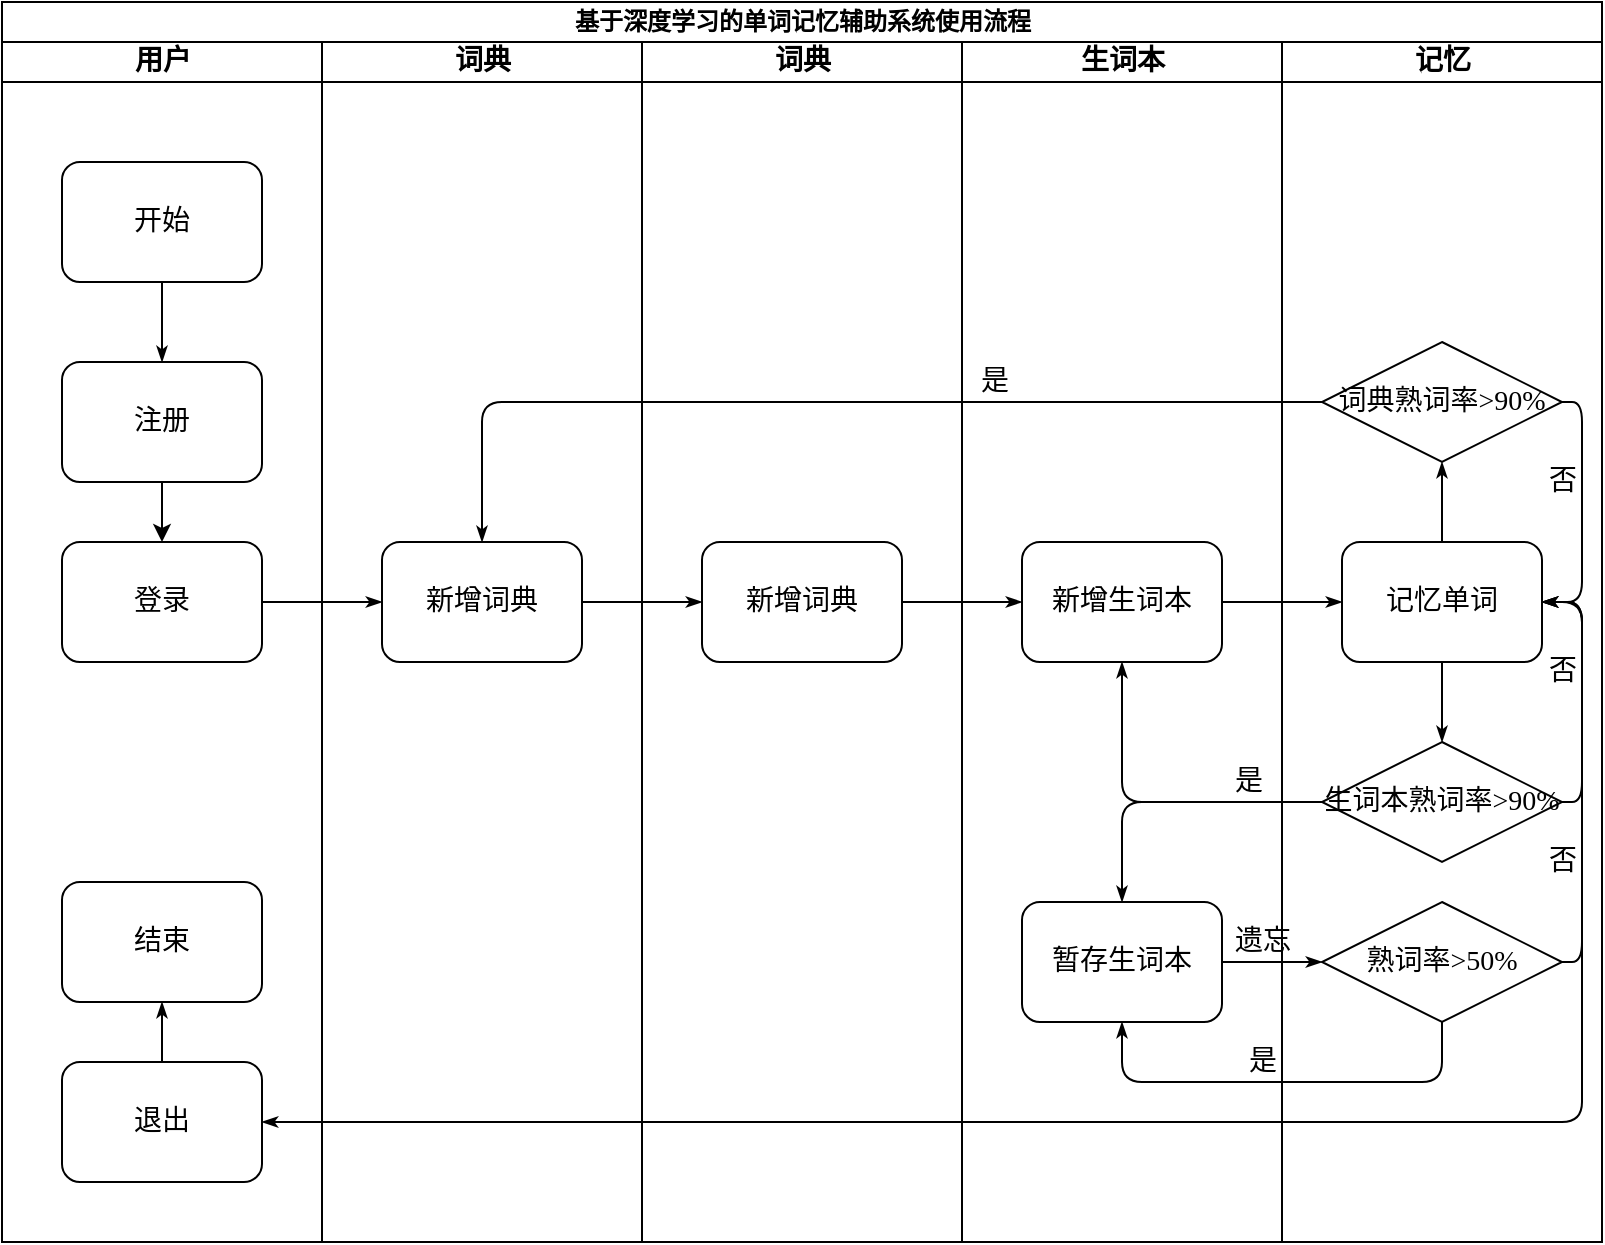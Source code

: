 <mxfile version="24.3.1" type="github">
  <diagram name="Page-1" id="74e2e168-ea6b-b213-b513-2b3c1d86103e">
    <mxGraphModel dx="1783" dy="939" grid="1" gridSize="10" guides="1" tooltips="1" connect="1" arrows="1" fold="1" page="1" pageScale="1" pageWidth="1100" pageHeight="850" background="none" math="0" shadow="0">
      <root>
        <mxCell id="0" />
        <mxCell id="1" parent="0" />
        <mxCell id="77e6c97f196da883-1" value="&lt;font face=&quot;宋体&quot; style=&quot;font-size: 12px;&quot;&gt;基于深度学习的单词记忆辅助系统使用流程&lt;/font&gt;" style="swimlane;html=1;childLayout=stackLayout;startSize=20;rounded=0;shadow=0;labelBackgroundColor=none;strokeWidth=1;fontFamily=Verdana;fontSize=8;align=center;" parent="1" vertex="1">
          <mxGeometry x="80" y="40" width="800" height="620" as="geometry" />
        </mxCell>
        <mxCell id="77e6c97f196da883-2" value="用户" style="swimlane;html=1;startSize=20;fontFamily=宋体;fontSize=14;" parent="77e6c97f196da883-1" vertex="1">
          <mxGeometry y="20" width="160" height="600" as="geometry" />
        </mxCell>
        <mxCell id="77e6c97f196da883-8" value="开始" style="rounded=1;whiteSpace=wrap;html=1;shadow=0;labelBackgroundColor=none;strokeWidth=1;fontFamily=宋体;fontSize=14;align=center;" parent="77e6c97f196da883-2" vertex="1">
          <mxGeometry x="30" y="60" width="100" height="60" as="geometry" />
        </mxCell>
        <mxCell id="C-iWbuOIWXtZlgkXxuSI-3" style="edgeStyle=orthogonalEdgeStyle;rounded=0;orthogonalLoop=1;jettySize=auto;html=1;entryX=0.5;entryY=0;entryDx=0;entryDy=0;" edge="1" parent="77e6c97f196da883-2" source="77e6c97f196da883-11" target="C-iWbuOIWXtZlgkXxuSI-1">
          <mxGeometry relative="1" as="geometry" />
        </mxCell>
        <mxCell id="77e6c97f196da883-11" value="注册" style="rounded=1;whiteSpace=wrap;html=1;shadow=0;labelBackgroundColor=none;strokeWidth=1;fontFamily=宋体;fontSize=14;align=center;" parent="77e6c97f196da883-2" vertex="1">
          <mxGeometry x="30" y="160" width="100" height="60" as="geometry" />
        </mxCell>
        <mxCell id="77e6c97f196da883-26" style="edgeStyle=orthogonalEdgeStyle;rounded=1;html=1;labelBackgroundColor=none;startArrow=none;startFill=0;startSize=5;endArrow=classicThin;endFill=1;endSize=5;jettySize=auto;orthogonalLoop=1;strokeWidth=1;fontFamily=Verdana;fontSize=8" parent="77e6c97f196da883-2" source="77e6c97f196da883-8" target="77e6c97f196da883-11" edge="1">
          <mxGeometry relative="1" as="geometry" />
        </mxCell>
        <mxCell id="C-iWbuOIWXtZlgkXxuSI-1" value="登录" style="rounded=1;whiteSpace=wrap;html=1;shadow=0;labelBackgroundColor=none;strokeWidth=1;fontFamily=宋体;fontSize=14;align=center;" vertex="1" parent="77e6c97f196da883-2">
          <mxGeometry x="30" y="250" width="100" height="60" as="geometry" />
        </mxCell>
        <mxCell id="C-iWbuOIWXtZlgkXxuSI-38" style="edgeStyle=orthogonalEdgeStyle;rounded=1;orthogonalLoop=1;jettySize=auto;html=1;entryX=0.5;entryY=1;entryDx=0;entryDy=0;strokeColor=default;strokeWidth=1;align=center;verticalAlign=middle;fontFamily=宋体;fontSize=14;fontColor=default;labelBackgroundColor=none;startArrow=none;startFill=0;startSize=5;endArrow=classicThin;endFill=1;endSize=5;" edge="1" parent="77e6c97f196da883-2" source="C-iWbuOIWXtZlgkXxuSI-35" target="C-iWbuOIWXtZlgkXxuSI-36">
          <mxGeometry relative="1" as="geometry" />
        </mxCell>
        <mxCell id="C-iWbuOIWXtZlgkXxuSI-35" value="退出" style="rounded=1;whiteSpace=wrap;html=1;shadow=0;labelBackgroundColor=none;strokeWidth=1;fontFamily=宋体;fontSize=14;align=center;" vertex="1" parent="77e6c97f196da883-2">
          <mxGeometry x="30" y="510" width="100" height="60" as="geometry" />
        </mxCell>
        <mxCell id="C-iWbuOIWXtZlgkXxuSI-36" value="结束" style="rounded=1;whiteSpace=wrap;html=1;shadow=0;labelBackgroundColor=none;strokeWidth=1;fontFamily=宋体;fontSize=14;align=center;" vertex="1" parent="77e6c97f196da883-2">
          <mxGeometry x="30" y="420" width="100" height="60" as="geometry" />
        </mxCell>
        <mxCell id="77e6c97f196da883-3" value="词典" style="swimlane;html=1;startSize=20;fontFamily=宋体;fontSize=14;" parent="77e6c97f196da883-1" vertex="1">
          <mxGeometry x="160" y="20" width="160" height="600" as="geometry" />
        </mxCell>
        <mxCell id="C-iWbuOIWXtZlgkXxuSI-4" value="新增词典" style="rounded=1;whiteSpace=wrap;html=1;shadow=0;labelBackgroundColor=none;strokeWidth=1;fontFamily=宋体;fontSize=14;align=center;" vertex="1" parent="77e6c97f196da883-3">
          <mxGeometry x="30" y="250" width="100" height="60" as="geometry" />
        </mxCell>
        <mxCell id="C-iWbuOIWXtZlgkXxuSI-39" value="词典" style="swimlane;html=1;startSize=20;fontFamily=宋体;fontSize=14;" vertex="1" parent="77e6c97f196da883-1">
          <mxGeometry x="320" y="20" width="160" height="600" as="geometry" />
        </mxCell>
        <mxCell id="C-iWbuOIWXtZlgkXxuSI-40" value="新增词典" style="rounded=1;whiteSpace=wrap;html=1;shadow=0;labelBackgroundColor=none;strokeWidth=1;fontFamily=宋体;fontSize=14;align=center;" vertex="1" parent="C-iWbuOIWXtZlgkXxuSI-39">
          <mxGeometry x="30" y="250" width="100" height="60" as="geometry" />
        </mxCell>
        <mxCell id="77e6c97f196da883-4" value="生词本" style="swimlane;html=1;startSize=20;fontFamily=宋体;fontSize=14;" parent="77e6c97f196da883-1" vertex="1">
          <mxGeometry x="480" y="20" width="160" height="600" as="geometry" />
        </mxCell>
        <mxCell id="C-iWbuOIWXtZlgkXxuSI-6" value="新增生词本" style="rounded=1;whiteSpace=wrap;html=1;shadow=0;labelBackgroundColor=none;strokeWidth=1;fontFamily=宋体;fontSize=14;align=center;" vertex="1" parent="77e6c97f196da883-4">
          <mxGeometry x="30" y="250" width="100" height="60" as="geometry" />
        </mxCell>
        <mxCell id="77e6c97f196da883-9" value="暂存生词本" style="rounded=1;whiteSpace=wrap;html=1;shadow=0;labelBackgroundColor=none;strokeWidth=1;fontFamily=宋体;fontSize=14;align=center;" parent="77e6c97f196da883-4" vertex="1">
          <mxGeometry x="30" y="430" width="100" height="60" as="geometry" />
        </mxCell>
        <mxCell id="77e6c97f196da883-5" value="记忆" style="swimlane;html=1;startSize=20;fontFamily=宋体;fontSize=14;" parent="77e6c97f196da883-1" vertex="1">
          <mxGeometry x="640" y="20" width="160" height="600" as="geometry" />
        </mxCell>
        <mxCell id="C-iWbuOIWXtZlgkXxuSI-13" style="edgeStyle=orthogonalEdgeStyle;rounded=1;orthogonalLoop=1;jettySize=auto;html=1;entryX=1;entryY=0.5;entryDx=0;entryDy=0;strokeColor=default;strokeWidth=1;align=center;verticalAlign=middle;fontFamily=宋体;fontSize=14;fontColor=default;labelBackgroundColor=none;startArrow=none;startFill=0;startSize=5;endArrow=classicThin;endFill=1;endSize=5;exitX=1;exitY=0.5;exitDx=0;exitDy=0;" edge="1" parent="77e6c97f196da883-5" source="77e6c97f196da883-20" target="C-iWbuOIWXtZlgkXxuSI-8">
          <mxGeometry relative="1" as="geometry">
            <mxPoint x="141" y="382" as="sourcePoint" />
            <Array as="points">
              <mxPoint x="150" y="380" />
              <mxPoint x="150" y="280" />
            </Array>
          </mxGeometry>
        </mxCell>
        <mxCell id="C-iWbuOIWXtZlgkXxuSI-14" value="&lt;font face=&quot;宋体&quot;&gt;&lt;span style=&quot;font-size: 14px;&quot;&gt;否&lt;/span&gt;&lt;/font&gt;" style="edgeLabel;html=1;align=center;verticalAlign=middle;resizable=0;points=[];fontFamily=Verdana;fontSize=8;fontColor=default;labelBackgroundColor=none;" vertex="1" connectable="0" parent="C-iWbuOIWXtZlgkXxuSI-13">
          <mxGeometry x="-0.091" y="1" relative="1" as="geometry">
            <mxPoint x="-9" y="-16" as="offset" />
          </mxGeometry>
        </mxCell>
        <mxCell id="77e6c97f196da883-20" value="生词本熟词率&amp;gt;90%" style="rhombus;whiteSpace=wrap;html=1;rounded=0;shadow=0;labelBackgroundColor=none;strokeWidth=1;fontFamily=宋体;fontSize=14;align=center;" parent="77e6c97f196da883-5" vertex="1">
          <mxGeometry x="20" y="350" width="120" height="60" as="geometry" />
        </mxCell>
        <mxCell id="C-iWbuOIWXtZlgkXxuSI-10" style="edgeStyle=orthogonalEdgeStyle;rounded=1;orthogonalLoop=1;jettySize=auto;html=1;entryX=0.5;entryY=0;entryDx=0;entryDy=0;strokeColor=default;strokeWidth=1;align=center;verticalAlign=middle;fontFamily=Verdana;fontSize=8;fontColor=default;labelBackgroundColor=none;startArrow=none;startFill=0;startSize=5;endArrow=classicThin;endFill=1;endSize=5;" edge="1" parent="77e6c97f196da883-5" source="C-iWbuOIWXtZlgkXxuSI-8" target="77e6c97f196da883-20">
          <mxGeometry relative="1" as="geometry" />
        </mxCell>
        <mxCell id="C-iWbuOIWXtZlgkXxuSI-28" style="edgeStyle=orthogonalEdgeStyle;rounded=1;orthogonalLoop=1;jettySize=auto;html=1;entryX=0.5;entryY=1;entryDx=0;entryDy=0;strokeColor=default;strokeWidth=1;align=center;verticalAlign=middle;fontFamily=宋体;fontSize=14;fontColor=default;labelBackgroundColor=none;startArrow=none;startFill=0;startSize=5;endArrow=classicThin;endFill=1;endSize=5;" edge="1" parent="77e6c97f196da883-5" source="C-iWbuOIWXtZlgkXxuSI-8" target="C-iWbuOIWXtZlgkXxuSI-27">
          <mxGeometry relative="1" as="geometry" />
        </mxCell>
        <mxCell id="C-iWbuOIWXtZlgkXxuSI-8" value="记忆单词" style="rounded=1;whiteSpace=wrap;html=1;shadow=0;labelBackgroundColor=none;strokeWidth=1;fontFamily=宋体;fontSize=14;align=center;" vertex="1" parent="77e6c97f196da883-5">
          <mxGeometry x="30" y="250" width="100" height="60" as="geometry" />
        </mxCell>
        <mxCell id="C-iWbuOIWXtZlgkXxuSI-22" style="edgeStyle=orthogonalEdgeStyle;rounded=1;orthogonalLoop=1;jettySize=auto;html=1;strokeColor=default;strokeWidth=1;align=center;verticalAlign=middle;fontFamily=宋体;fontSize=14;fontColor=default;labelBackgroundColor=none;startArrow=none;startFill=0;startSize=5;endArrow=classicThin;endFill=1;endSize=5;entryX=1;entryY=0.5;entryDx=0;entryDy=0;" edge="1" parent="77e6c97f196da883-5" source="C-iWbuOIWXtZlgkXxuSI-19" target="C-iWbuOIWXtZlgkXxuSI-8">
          <mxGeometry relative="1" as="geometry">
            <mxPoint x="250" y="310.0" as="targetPoint" />
            <Array as="points">
              <mxPoint x="150" y="460" />
              <mxPoint x="150" y="280" />
            </Array>
          </mxGeometry>
        </mxCell>
        <mxCell id="C-iWbuOIWXtZlgkXxuSI-24" value="否" style="edgeLabel;html=1;align=center;verticalAlign=middle;resizable=0;points=[];fontFamily=宋体;fontSize=14;fontColor=default;labelBackgroundColor=none;" vertex="1" connectable="0" parent="C-iWbuOIWXtZlgkXxuSI-22">
          <mxGeometry x="0.009" y="-2" relative="1" as="geometry">
            <mxPoint x="-12" y="46" as="offset" />
          </mxGeometry>
        </mxCell>
        <mxCell id="C-iWbuOIWXtZlgkXxuSI-19" value="熟词率&amp;gt;50%" style="rhombus;whiteSpace=wrap;html=1;rounded=0;shadow=0;labelBackgroundColor=none;strokeWidth=1;fontFamily=宋体;fontSize=14;align=center;" vertex="1" parent="77e6c97f196da883-5">
          <mxGeometry x="20" y="430" width="120" height="60" as="geometry" />
        </mxCell>
        <mxCell id="C-iWbuOIWXtZlgkXxuSI-31" style="edgeStyle=orthogonalEdgeStyle;rounded=1;orthogonalLoop=1;jettySize=auto;html=1;exitX=1;exitY=0.5;exitDx=0;exitDy=0;entryX=1;entryY=0.5;entryDx=0;entryDy=0;strokeColor=default;strokeWidth=1;align=center;verticalAlign=middle;fontFamily=宋体;fontSize=14;fontColor=default;labelBackgroundColor=none;startArrow=none;startFill=0;startSize=5;endArrow=classicThin;endFill=1;endSize=5;" edge="1" parent="77e6c97f196da883-5" source="C-iWbuOIWXtZlgkXxuSI-27" target="C-iWbuOIWXtZlgkXxuSI-8">
          <mxGeometry relative="1" as="geometry">
            <Array as="points">
              <mxPoint x="150" y="180" />
              <mxPoint x="150" y="280" />
            </Array>
          </mxGeometry>
        </mxCell>
        <mxCell id="C-iWbuOIWXtZlgkXxuSI-32" value="否" style="edgeLabel;html=1;align=center;verticalAlign=middle;resizable=0;points=[];fontFamily=宋体;fontSize=14;fontColor=default;labelBackgroundColor=none;" vertex="1" connectable="0" parent="C-iWbuOIWXtZlgkXxuSI-31">
          <mxGeometry x="-0.152" y="-3" relative="1" as="geometry">
            <mxPoint x="-7" y="-5" as="offset" />
          </mxGeometry>
        </mxCell>
        <mxCell id="C-iWbuOIWXtZlgkXxuSI-27" value="词典熟词率&amp;gt;90%" style="rhombus;whiteSpace=wrap;html=1;rounded=0;shadow=0;labelBackgroundColor=none;strokeWidth=1;fontFamily=宋体;fontSize=14;align=center;" vertex="1" parent="77e6c97f196da883-5">
          <mxGeometry x="20" y="150" width="120" height="60" as="geometry" />
        </mxCell>
        <mxCell id="C-iWbuOIWXtZlgkXxuSI-5" style="edgeStyle=orthogonalEdgeStyle;rounded=1;orthogonalLoop=1;jettySize=auto;html=1;entryX=0;entryY=0.5;entryDx=0;entryDy=0;strokeColor=default;strokeWidth=1;align=center;verticalAlign=middle;fontFamily=Verdana;fontSize=8;fontColor=default;labelBackgroundColor=none;startArrow=none;startFill=0;startSize=5;endArrow=classicThin;endFill=1;endSize=5;" edge="1" parent="77e6c97f196da883-1" source="C-iWbuOIWXtZlgkXxuSI-1" target="C-iWbuOIWXtZlgkXxuSI-4">
          <mxGeometry relative="1" as="geometry" />
        </mxCell>
        <mxCell id="C-iWbuOIWXtZlgkXxuSI-9" style="edgeStyle=orthogonalEdgeStyle;rounded=1;orthogonalLoop=1;jettySize=auto;html=1;entryX=0;entryY=0.5;entryDx=0;entryDy=0;strokeColor=default;strokeWidth=1;align=center;verticalAlign=middle;fontFamily=Verdana;fontSize=8;fontColor=default;labelBackgroundColor=none;startArrow=none;startFill=0;startSize=5;endArrow=classicThin;endFill=1;endSize=5;" edge="1" parent="77e6c97f196da883-1" source="C-iWbuOIWXtZlgkXxuSI-6" target="C-iWbuOIWXtZlgkXxuSI-8">
          <mxGeometry relative="1" as="geometry" />
        </mxCell>
        <mxCell id="C-iWbuOIWXtZlgkXxuSI-11" style="edgeStyle=orthogonalEdgeStyle;rounded=1;orthogonalLoop=1;jettySize=auto;html=1;entryX=0.5;entryY=1;entryDx=0;entryDy=0;strokeColor=default;strokeWidth=1;align=center;verticalAlign=middle;fontFamily=宋体;fontSize=14;fontColor=default;labelBackgroundColor=none;startArrow=none;startFill=0;startSize=5;endArrow=classicThin;endFill=1;endSize=5;" edge="1" parent="77e6c97f196da883-1" source="77e6c97f196da883-20" target="C-iWbuOIWXtZlgkXxuSI-6">
          <mxGeometry relative="1" as="geometry" />
        </mxCell>
        <mxCell id="C-iWbuOIWXtZlgkXxuSI-12" value="&lt;font style=&quot;font-size: 14px;&quot; face=&quot;宋体&quot;&gt;是&lt;/font&gt;" style="edgeLabel;html=1;align=center;verticalAlign=middle;resizable=0;points=[];fontFamily=Verdana;fontSize=8;fontColor=default;labelBackgroundColor=none;" vertex="1" connectable="0" parent="C-iWbuOIWXtZlgkXxuSI-11">
          <mxGeometry x="-0.567" y="-1" relative="1" as="geometry">
            <mxPoint y="-9" as="offset" />
          </mxGeometry>
        </mxCell>
        <mxCell id="C-iWbuOIWXtZlgkXxuSI-17" style="edgeStyle=orthogonalEdgeStyle;rounded=1;orthogonalLoop=1;jettySize=auto;html=1;exitX=0;exitY=0.5;exitDx=0;exitDy=0;entryX=0.5;entryY=0;entryDx=0;entryDy=0;strokeColor=default;strokeWidth=1;align=center;verticalAlign=middle;fontFamily=宋体;fontSize=14;fontColor=default;labelBackgroundColor=none;startArrow=none;startFill=0;startSize=5;endArrow=classicThin;endFill=1;endSize=5;" edge="1" parent="77e6c97f196da883-1" source="77e6c97f196da883-20" target="77e6c97f196da883-9">
          <mxGeometry relative="1" as="geometry" />
        </mxCell>
        <mxCell id="C-iWbuOIWXtZlgkXxuSI-18" style="edgeStyle=orthogonalEdgeStyle;rounded=1;orthogonalLoop=1;jettySize=auto;html=1;strokeColor=default;strokeWidth=1;align=center;verticalAlign=middle;fontFamily=宋体;fontSize=14;fontColor=default;labelBackgroundColor=none;startArrow=none;startFill=0;startSize=5;endArrow=classicThin;endFill=1;endSize=5;entryX=0;entryY=0.5;entryDx=0;entryDy=0;" edge="1" parent="77e6c97f196da883-1" source="77e6c97f196da883-9" target="C-iWbuOIWXtZlgkXxuSI-19">
          <mxGeometry relative="1" as="geometry">
            <mxPoint x="540" y="470" as="targetPoint" />
          </mxGeometry>
        </mxCell>
        <mxCell id="C-iWbuOIWXtZlgkXxuSI-20" value="遗忘" style="edgeLabel;html=1;align=center;verticalAlign=middle;resizable=0;points=[];fontFamily=宋体;fontSize=14;fontColor=default;labelBackgroundColor=none;" vertex="1" connectable="0" parent="C-iWbuOIWXtZlgkXxuSI-18">
          <mxGeometry x="-0.214" relative="1" as="geometry">
            <mxPoint y="-10" as="offset" />
          </mxGeometry>
        </mxCell>
        <mxCell id="C-iWbuOIWXtZlgkXxuSI-25" style="edgeStyle=orthogonalEdgeStyle;rounded=1;orthogonalLoop=1;jettySize=auto;html=1;entryX=0.5;entryY=1;entryDx=0;entryDy=0;strokeColor=default;strokeWidth=1;align=center;verticalAlign=middle;fontFamily=宋体;fontSize=14;fontColor=default;labelBackgroundColor=none;startArrow=none;startFill=0;startSize=5;endArrow=classicThin;endFill=1;endSize=5;" edge="1" parent="77e6c97f196da883-1" source="C-iWbuOIWXtZlgkXxuSI-19" target="77e6c97f196da883-9">
          <mxGeometry relative="1" as="geometry">
            <Array as="points">
              <mxPoint x="560" y="540" />
              <mxPoint x="400" y="540" />
            </Array>
          </mxGeometry>
        </mxCell>
        <mxCell id="C-iWbuOIWXtZlgkXxuSI-26" value="是" style="edgeLabel;html=1;align=center;verticalAlign=middle;resizable=0;points=[];fontFamily=宋体;fontSize=14;fontColor=default;labelBackgroundColor=none;" vertex="1" connectable="0" parent="C-iWbuOIWXtZlgkXxuSI-25">
          <mxGeometry x="0.049" y="-2" relative="1" as="geometry">
            <mxPoint x="-5" y="-8" as="offset" />
          </mxGeometry>
        </mxCell>
        <mxCell id="C-iWbuOIWXtZlgkXxuSI-29" style="edgeStyle=orthogonalEdgeStyle;rounded=1;orthogonalLoop=1;jettySize=auto;html=1;entryX=0.5;entryY=0;entryDx=0;entryDy=0;strokeColor=default;strokeWidth=1;align=center;verticalAlign=middle;fontFamily=宋体;fontSize=14;fontColor=default;labelBackgroundColor=none;startArrow=none;startFill=0;startSize=5;endArrow=classicThin;endFill=1;endSize=5;" edge="1" parent="77e6c97f196da883-1" source="C-iWbuOIWXtZlgkXxuSI-27" target="C-iWbuOIWXtZlgkXxuSI-4">
          <mxGeometry relative="1" as="geometry" />
        </mxCell>
        <mxCell id="C-iWbuOIWXtZlgkXxuSI-30" value="是" style="edgeLabel;html=1;align=center;verticalAlign=middle;resizable=0;points=[];fontFamily=宋体;fontSize=14;fontColor=default;labelBackgroundColor=none;" vertex="1" connectable="0" parent="C-iWbuOIWXtZlgkXxuSI-29">
          <mxGeometry x="-0.33" relative="1" as="geometry">
            <mxPoint y="-10" as="offset" />
          </mxGeometry>
        </mxCell>
        <mxCell id="C-iWbuOIWXtZlgkXxuSI-37" style="edgeStyle=orthogonalEdgeStyle;rounded=1;orthogonalLoop=1;jettySize=auto;html=1;entryX=1;entryY=0.5;entryDx=0;entryDy=0;strokeColor=default;strokeWidth=1;align=center;verticalAlign=middle;fontFamily=宋体;fontSize=14;fontColor=default;labelBackgroundColor=none;startArrow=none;startFill=0;startSize=5;endArrow=classicThin;endFill=1;endSize=5;exitX=1;exitY=0.5;exitDx=0;exitDy=0;" edge="1" parent="77e6c97f196da883-1" source="C-iWbuOIWXtZlgkXxuSI-8" target="C-iWbuOIWXtZlgkXxuSI-35">
          <mxGeometry relative="1" as="geometry">
            <Array as="points">
              <mxPoint x="790" y="300" />
              <mxPoint x="790" y="560" />
            </Array>
          </mxGeometry>
        </mxCell>
        <mxCell id="C-iWbuOIWXtZlgkXxuSI-41" style="edgeStyle=orthogonalEdgeStyle;rounded=1;orthogonalLoop=1;jettySize=auto;html=1;entryX=0;entryY=0.5;entryDx=0;entryDy=0;strokeColor=default;strokeWidth=1;align=center;verticalAlign=middle;fontFamily=宋体;fontSize=14;fontColor=default;labelBackgroundColor=none;startArrow=none;startFill=0;startSize=5;endArrow=classicThin;endFill=1;endSize=5;" edge="1" parent="77e6c97f196da883-1" source="C-iWbuOIWXtZlgkXxuSI-4" target="C-iWbuOIWXtZlgkXxuSI-40">
          <mxGeometry relative="1" as="geometry" />
        </mxCell>
        <mxCell id="C-iWbuOIWXtZlgkXxuSI-43" style="edgeStyle=orthogonalEdgeStyle;rounded=1;orthogonalLoop=1;jettySize=auto;html=1;entryX=0;entryY=0.5;entryDx=0;entryDy=0;strokeColor=default;strokeWidth=1;align=center;verticalAlign=middle;fontFamily=宋体;fontSize=14;fontColor=default;labelBackgroundColor=none;startArrow=none;startFill=0;startSize=5;endArrow=classicThin;endFill=1;endSize=5;" edge="1" parent="77e6c97f196da883-1" source="C-iWbuOIWXtZlgkXxuSI-40" target="C-iWbuOIWXtZlgkXxuSI-6">
          <mxGeometry relative="1" as="geometry" />
        </mxCell>
      </root>
    </mxGraphModel>
  </diagram>
</mxfile>
